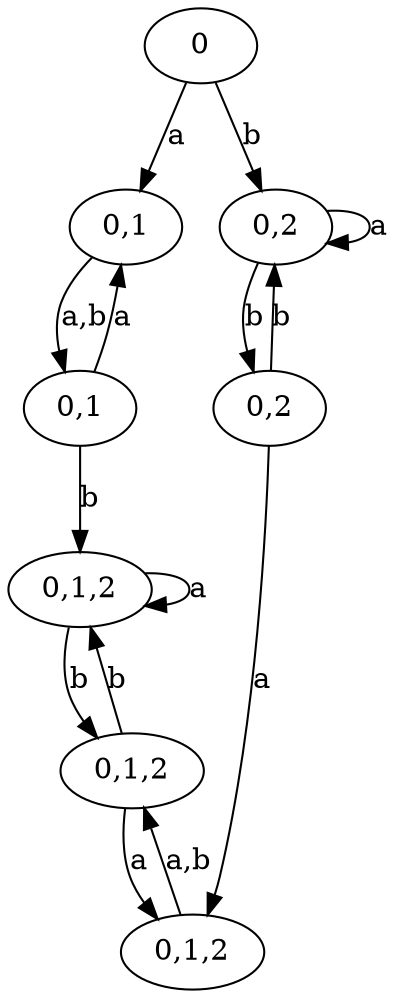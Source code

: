 # The prefix category closure of test2.dot
digraph G {
 0 -> 1 [label="a"];
 1 -> 3 [label="a,b"];
 3 -> 1 [label="a"];
 3 -> 5 [label="b"];
 5 -> 5 [label="a"];
 5 -> 7 [label="b"];
 7 -> 5 [label="b"];
 0 -> 2 [label="b"];
 2 -> 4 [label="b"];
 2 -> 2 [label="a"];
 4 -> 2 [label="b"];
 4 -> 6 [label="a"];
 6 -> 7 [label="a,b"];
 7 -> 6 [label="a"];
 0 [label="0"];
 1 [label="0,1"];
 2 [label="0,2"];
 3 [label="0,1"];
 4 [label="0,2"];
 5 [label="0,1,2"];
 6 [label="0,1,2"];
 7 [label="0,1,2"];
}